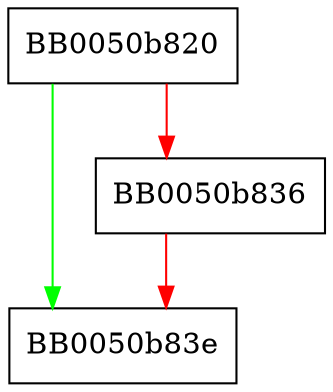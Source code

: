 digraph ossl_qlog_str {
  node [shape="box"];
  graph [splines=ortho];
  BB0050b820 -> BB0050b83e [color="green"];
  BB0050b820 -> BB0050b836 [color="red"];
  BB0050b836 -> BB0050b83e [color="red"];
}